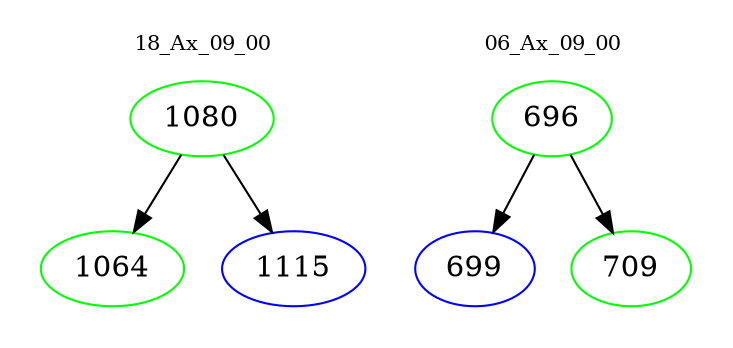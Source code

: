 digraph{
subgraph cluster_0 {
color = white
label = "18_Ax_09_00";
fontsize=10;
T0_1080 [label="1080", color="green"]
T0_1080 -> T0_1064 [color="black"]
T0_1064 [label="1064", color="green"]
T0_1080 -> T0_1115 [color="black"]
T0_1115 [label="1115", color="blue"]
}
subgraph cluster_1 {
color = white
label = "06_Ax_09_00";
fontsize=10;
T1_696 [label="696", color="green"]
T1_696 -> T1_699 [color="black"]
T1_699 [label="699", color="blue"]
T1_696 -> T1_709 [color="black"]
T1_709 [label="709", color="green"]
}
}
